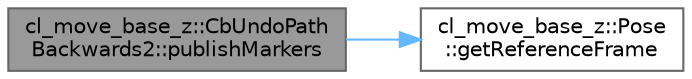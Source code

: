 digraph "cl_move_base_z::CbUndoPathBackwards2::publishMarkers"
{
 // LATEX_PDF_SIZE
  bgcolor="transparent";
  edge [fontname=Helvetica,fontsize=10,labelfontname=Helvetica,labelfontsize=10];
  node [fontname=Helvetica,fontsize=10,shape=box,height=0.2,width=0.4];
  rankdir="LR";
  Node1 [label="cl_move_base_z::CbUndoPath\lBackwards2::publishMarkers",height=0.2,width=0.4,color="gray40", fillcolor="grey60", style="filled", fontcolor="black",tooltip=" "];
  Node1 -> Node2 [color="steelblue1",style="solid"];
  Node2 [label="cl_move_base_z::Pose\l::getReferenceFrame",height=0.2,width=0.4,color="grey40", fillcolor="white", style="filled",URL="$classcl__move__base__z_1_1Pose.html#aec469af8ca846ae14e108d74fef93b4f",tooltip=" "];
}
